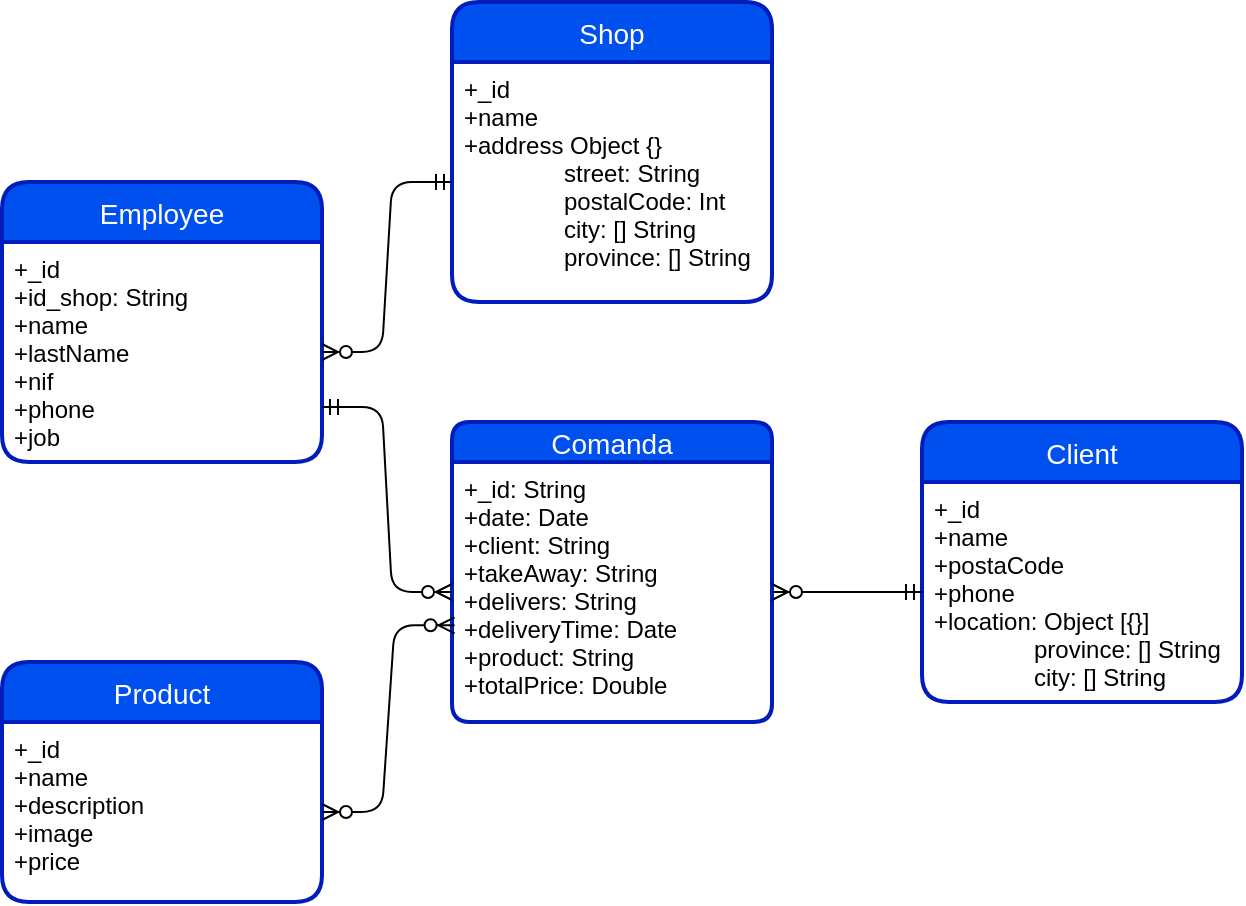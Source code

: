 <mxfile version="15.2.7" type="device"><diagram id="R2lEEEUBdFMjLlhIrx00" name="Page-1"><mxGraphModel dx="1385" dy="818" grid="1" gridSize="10" guides="1" tooltips="1" connect="1" arrows="1" fold="1" page="1" pageScale="1" pageWidth="850" pageHeight="1100" math="0" shadow="0" extFonts="Permanent Marker^https://fonts.googleapis.com/css?family=Permanent+Marker"><root><mxCell id="0"/><mxCell id="1" parent="0"/><mxCell id="neTys6Czc6dFWMPtrz2t-1" value="Client" style="swimlane;childLayout=stackLayout;horizontal=1;startSize=30;horizontalStack=0;rounded=1;fontSize=14;fontStyle=0;strokeWidth=2;resizeParent=0;resizeLast=1;shadow=0;dashed=0;align=center;fillColor=#0050ef;strokeColor=#001DBC;fontColor=#ffffff;" parent="1" vertex="1"><mxGeometry x="660" y="510" width="160" height="140" as="geometry"><mxRectangle x="310" y="200" width="70" height="30" as="alternateBounds"/></mxGeometry></mxCell><mxCell id="neTys6Czc6dFWMPtrz2t-2" value="+_id        &#10;+name&#10;+postaCode&#10;+phone&#10;+location: Object [{}]&#10;               province: [] String&#10;               city: [] String" style="align=left;strokeColor=none;fillColor=none;spacingLeft=4;fontSize=12;verticalAlign=top;resizable=0;rotatable=0;part=1;" parent="neTys6Czc6dFWMPtrz2t-1" vertex="1"><mxGeometry y="30" width="160" height="110" as="geometry"/></mxCell><mxCell id="neTys6Czc6dFWMPtrz2t-4" value="Product" style="swimlane;childLayout=stackLayout;horizontal=1;startSize=30;horizontalStack=0;rounded=1;fontSize=14;fontStyle=0;strokeWidth=2;resizeParent=0;resizeLast=1;shadow=0;dashed=0;align=center;fillColor=#0050ef;strokeColor=#001DBC;fontColor=#ffffff;" parent="1" vertex="1"><mxGeometry x="200" y="630" width="160" height="120" as="geometry"/></mxCell><mxCell id="neTys6Czc6dFWMPtrz2t-5" value="+_id&#10;+name&#10;+description&#10;+image&#10;+price" style="align=left;strokeColor=none;fillColor=none;spacingLeft=4;fontSize=12;verticalAlign=top;resizable=0;rotatable=0;part=1;" parent="neTys6Czc6dFWMPtrz2t-4" vertex="1"><mxGeometry y="30" width="160" height="90" as="geometry"/></mxCell><mxCell id="neTys6Czc6dFWMPtrz2t-10" value="Shop" style="swimlane;childLayout=stackLayout;horizontal=1;startSize=30;horizontalStack=0;rounded=1;fontSize=14;fontStyle=0;strokeWidth=2;resizeParent=0;resizeLast=1;shadow=0;dashed=0;align=center;fillColor=#0050ef;strokeColor=#001DBC;fontColor=#ffffff;" parent="1" vertex="1"><mxGeometry x="425" y="300" width="160" height="150" as="geometry"/></mxCell><mxCell id="neTys6Czc6dFWMPtrz2t-11" value="+_id&#10;+name&#10;+address Object {}&#10;               street: String&#10;               postalCode: Int&#10;               city: [] String&#10;               province: [] String" style="align=left;strokeColor=none;fillColor=none;spacingLeft=4;fontSize=12;verticalAlign=top;resizable=0;rotatable=0;part=1;" parent="neTys6Czc6dFWMPtrz2t-10" vertex="1"><mxGeometry y="30" width="160" height="120" as="geometry"/></mxCell><mxCell id="neTys6Czc6dFWMPtrz2t-14" value="Employee" style="swimlane;childLayout=stackLayout;horizontal=1;startSize=30;horizontalStack=0;rounded=1;fontSize=14;fontStyle=0;strokeWidth=2;resizeParent=0;resizeLast=1;shadow=0;dashed=0;align=center;fillColor=#0050ef;strokeColor=#001DBC;fontColor=#ffffff;" parent="1" vertex="1"><mxGeometry x="200" y="390" width="160" height="140" as="geometry"/></mxCell><mxCell id="neTys6Czc6dFWMPtrz2t-15" value="+_id&#10;+id_shop: String&#10;+name&#10;+lastName&#10;+nif&#10;+phone&#10;+job&#10;" style="align=left;strokeColor=none;fillColor=none;spacingLeft=4;fontSize=12;verticalAlign=top;resizable=0;rotatable=0;part=1;" parent="neTys6Czc6dFWMPtrz2t-14" vertex="1"><mxGeometry y="30" width="160" height="110" as="geometry"/></mxCell><mxCell id="neTys6Czc6dFWMPtrz2t-22" value="Comanda" style="swimlane;childLayout=stackLayout;horizontal=1;startSize=20;horizontalStack=0;rounded=1;fontSize=14;fontStyle=0;strokeWidth=2;resizeParent=0;resizeLast=1;shadow=0;dashed=0;align=center;fillColor=#0050ef;strokeColor=#001DBC;fontColor=#ffffff;" parent="1" vertex="1"><mxGeometry x="425" y="510" width="160" height="150" as="geometry"/></mxCell><mxCell id="neTys6Czc6dFWMPtrz2t-23" value="+_id: String&#10;+date: Date&#10;+client: String&#10;+takeAway: String&#10;+delivers: String&#10;+deliveryTime: Date&#10;+product: String&#10;+totalPrice: Double" style="align=left;strokeColor=none;fillColor=none;spacingLeft=4;fontSize=12;verticalAlign=top;resizable=0;rotatable=0;part=1;" parent="neTys6Czc6dFWMPtrz2t-22" vertex="1"><mxGeometry y="20" width="160" height="130" as="geometry"/></mxCell><mxCell id="neTys6Czc6dFWMPtrz2t-26" value="" style="edgeStyle=entityRelationEdgeStyle;fontSize=12;html=1;endArrow=ERzeroToMany;startArrow=ERmandOne;exitX=0;exitY=0.5;exitDx=0;exitDy=0;entryX=1;entryY=0.5;entryDx=0;entryDy=0;" parent="1" source="neTys6Czc6dFWMPtrz2t-2" target="neTys6Czc6dFWMPtrz2t-23" edge="1"><mxGeometry width="100" height="100" relative="1" as="geometry"><mxPoint x="420" y="480" as="sourcePoint"/><mxPoint x="350" y="560" as="targetPoint"/></mxGeometry></mxCell><mxCell id="neTys6Czc6dFWMPtrz2t-29" value="" style="edgeStyle=entityRelationEdgeStyle;fontSize=12;html=1;endArrow=ERzeroToMany;startArrow=ERmandOne;entryX=1;entryY=0.5;entryDx=0;entryDy=0;exitX=0;exitY=0.5;exitDx=0;exitDy=0;" parent="1" source="neTys6Czc6dFWMPtrz2t-11" target="neTys6Czc6dFWMPtrz2t-15" edge="1"><mxGeometry width="100" height="100" relative="1" as="geometry"><mxPoint x="510" y="450" as="sourcePoint"/><mxPoint x="510" y="360" as="targetPoint"/></mxGeometry></mxCell><mxCell id="neTys6Czc6dFWMPtrz2t-32" value="" style="edgeStyle=entityRelationEdgeStyle;fontSize=12;html=1;endArrow=ERzeroToMany;startArrow=ERmandOne;entryX=0;entryY=0.5;entryDx=0;entryDy=0;exitX=1;exitY=0.75;exitDx=0;exitDy=0;" parent="1" source="neTys6Czc6dFWMPtrz2t-15" target="neTys6Czc6dFWMPtrz2t-23" edge="1"><mxGeometry width="100" height="100" relative="1" as="geometry"><mxPoint x="310" y="670" as="sourcePoint"/><mxPoint x="410" y="570" as="targetPoint"/></mxGeometry></mxCell><mxCell id="x37DDuAckUzTnTFD6LE1-1" value="" style="edgeStyle=entityRelationEdgeStyle;fontSize=12;html=1;endArrow=ERzeroToMany;endFill=1;startArrow=ERzeroToMany;exitX=1;exitY=0.5;exitDx=0;exitDy=0;entryX=0.008;entryY=0.628;entryDx=0;entryDy=0;entryPerimeter=0;" parent="1" source="neTys6Czc6dFWMPtrz2t-5" target="neTys6Czc6dFWMPtrz2t-23" edge="1"><mxGeometry width="100" height="100" relative="1" as="geometry"><mxPoint x="320" y="730" as="sourcePoint"/><mxPoint x="420" y="630" as="targetPoint"/></mxGeometry></mxCell></root></mxGraphModel></diagram></mxfile>
